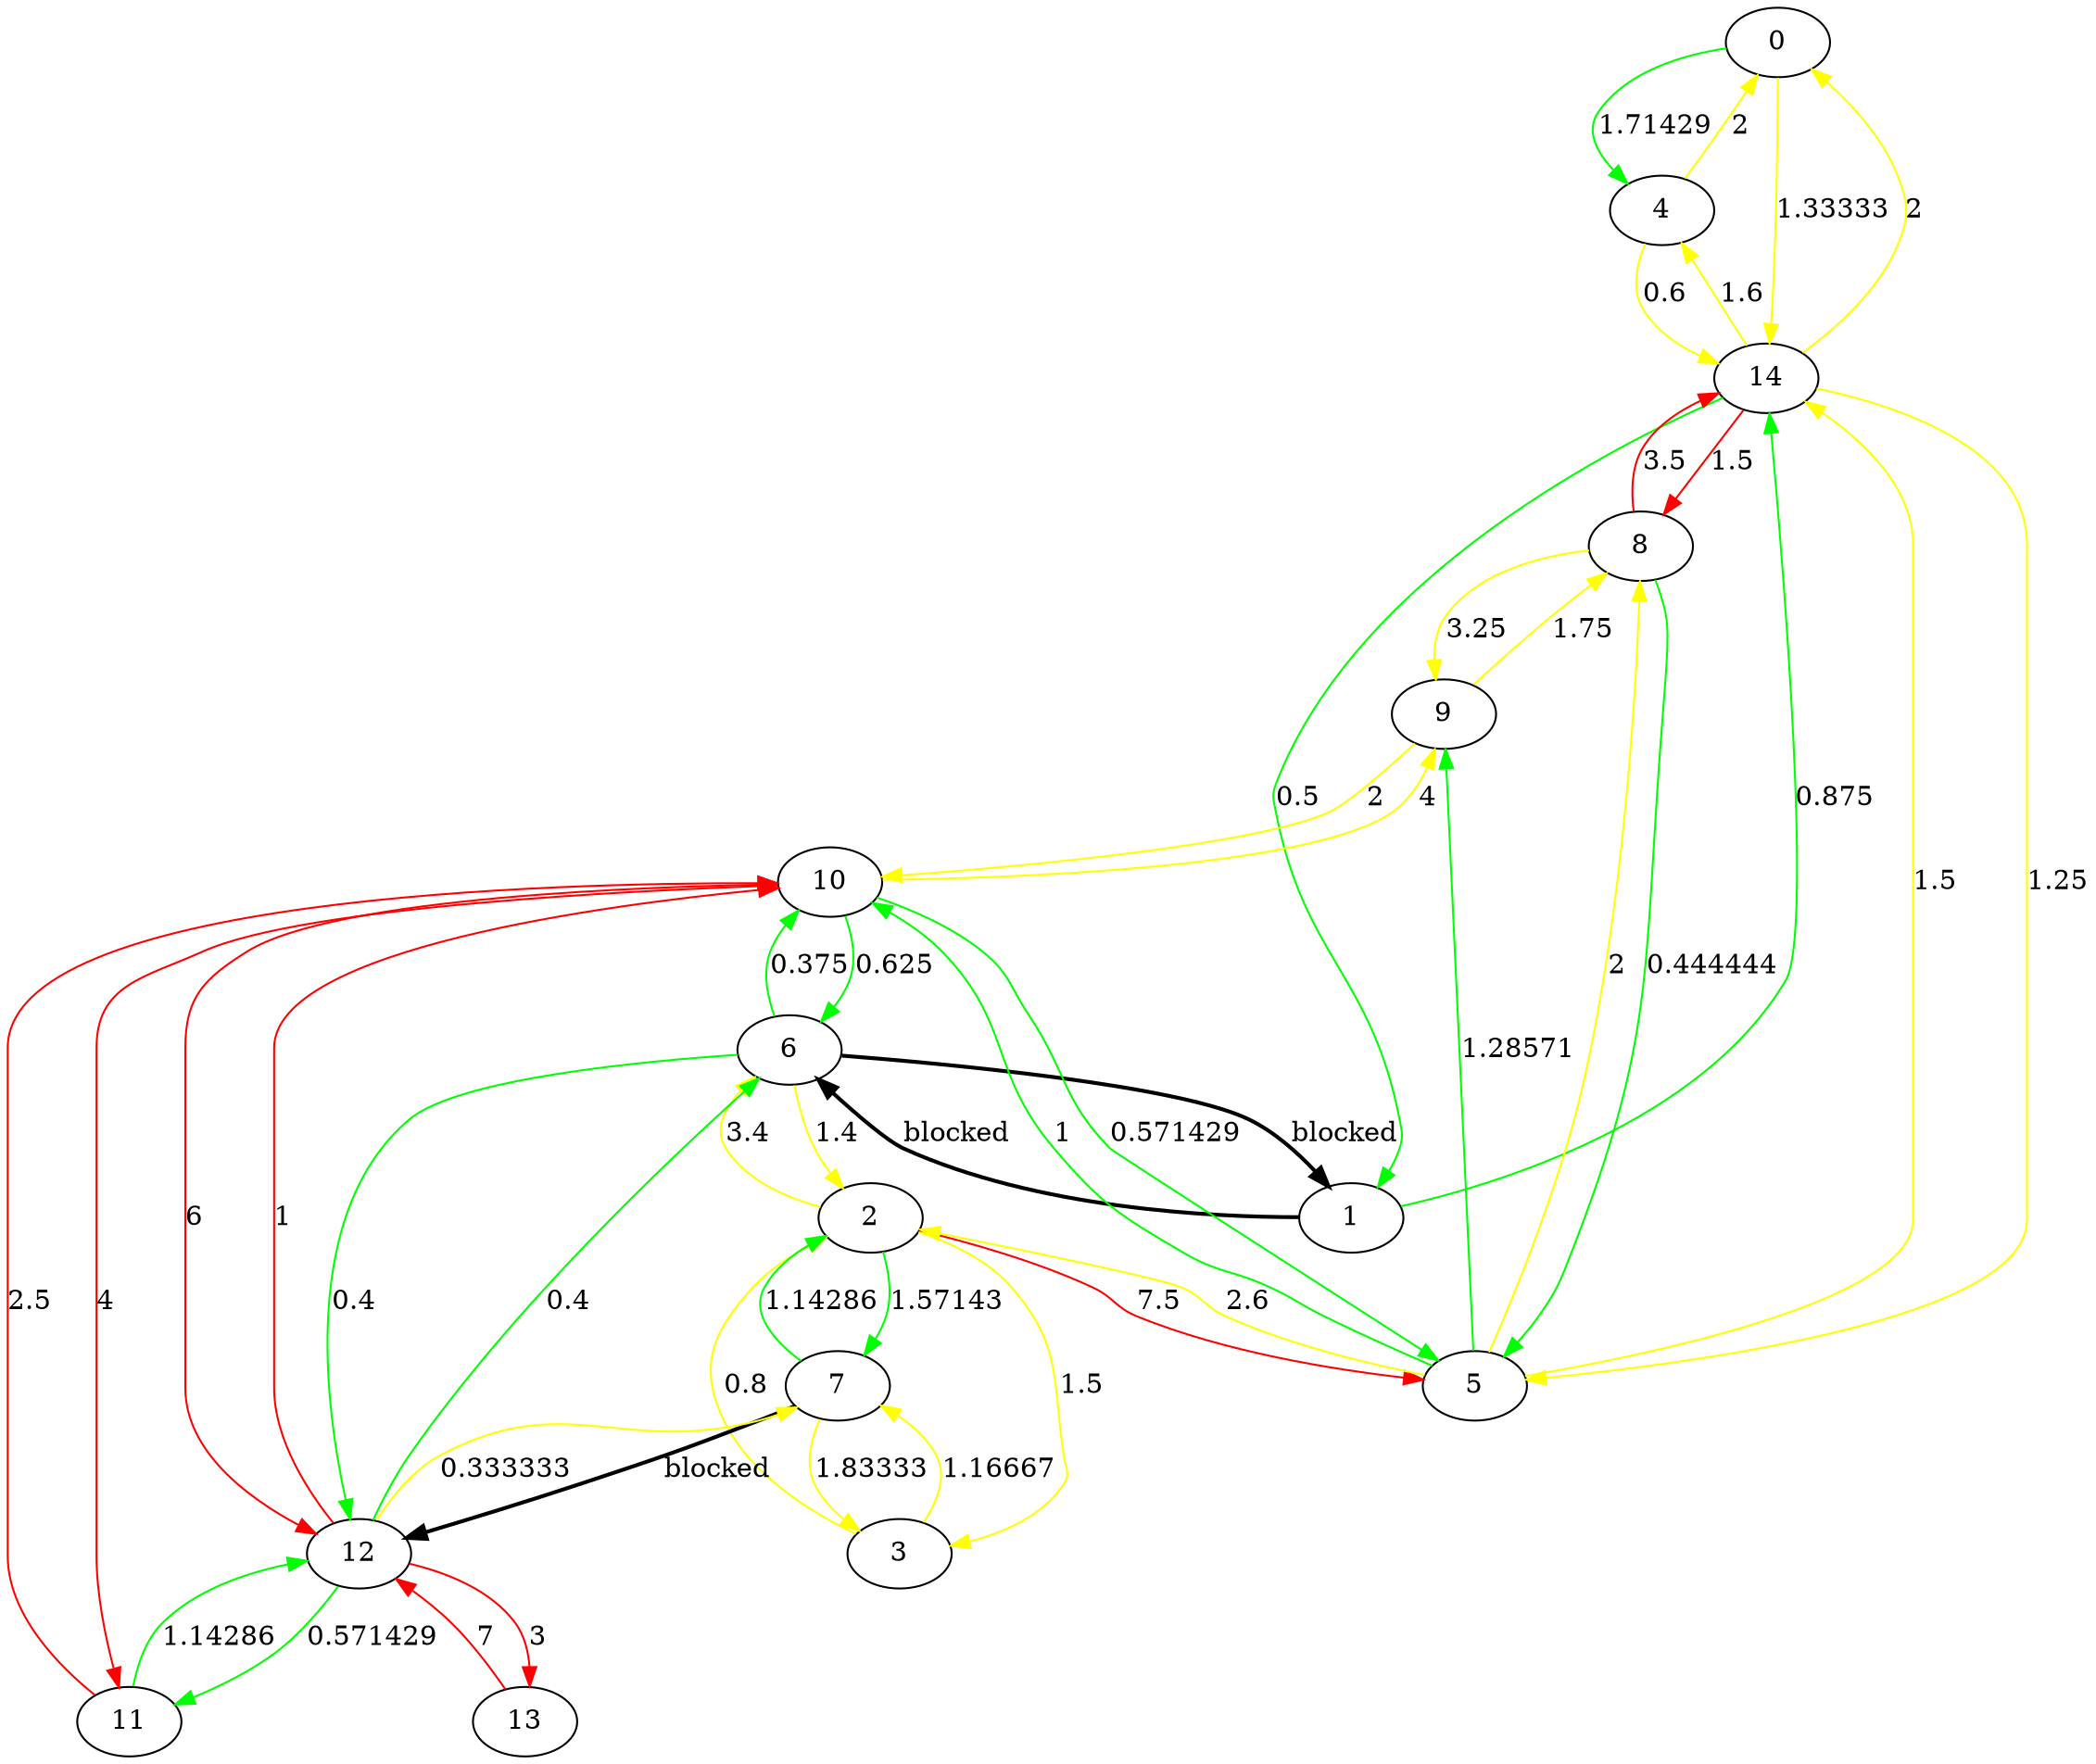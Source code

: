 digraph Test {
0 -> 4[label="1.71429",color= green, penwidth="1"];
0 -> 14[label="1.33333",color= yellow, penwidth="1"];
1 -> 6[label="blocked",color= black, penwidth="2"];
1 -> 14[label="0.875",color= green, penwidth="1"];
2 -> 3[label="1.5",color= yellow, penwidth="1"];
2 -> 5[label="7.5",color= red, penwidth="1"];
2 -> 6[label="3.4",color= yellow, penwidth="1"];
2 -> 7[label="1.57143",color= green, penwidth="1"];
3 -> 2[label="0.8",color= yellow, penwidth="1"];
3 -> 7[label="1.16667",color= yellow, penwidth="1"];
4 -> 0[label="2",color= yellow, penwidth="1"];
4 -> 14[label="0.6",color= yellow, penwidth="1"];
5 -> 2[label="2.6",color= yellow, penwidth="1"];
5 -> 8[label="2",color= yellow, penwidth="1"];
5 -> 9[label="1.28571",color= green, penwidth="1"];
5 -> 10[label="1",color= green, penwidth="1"];
5 -> 14[label="1.5",color= yellow, penwidth="1"];
6 -> 1[label="blocked",color= black, penwidth="2"];
6 -> 2[label="1.4",color= yellow, penwidth="1"];
6 -> 10[label="0.375",color= green, penwidth="1"];
6 -> 12[label="0.4",color= green, penwidth="1"];
7 -> 2[label="1.14286",color= green, penwidth="1"];
7 -> 3[label="1.83333",color= yellow, penwidth="1"];
7 -> 12[label="blocked",color= black, penwidth="2"];
8 -> 5[label="0.444444",color= green, penwidth="1"];
8 -> 9[label="3.25",color= yellow, penwidth="1"];
8 -> 14[label="3.5",color= red, penwidth="1"];
9 -> 8[label="1.75",color= yellow, penwidth="1"];
9 -> 10[label="2",color= yellow, penwidth="1"];
10 -> 5[label="0.571429",color= green, penwidth="1"];
10 -> 6[label="0.625",color= green, penwidth="1"];
10 -> 9[label="4",color= yellow, penwidth="1"];
10 -> 11[label="4",color= red, penwidth="1"];
10 -> 12[label="6",color= red, penwidth="1"];
11 -> 10[label="2.5",color= red, penwidth="1"];
11 -> 12[label="1.14286",color= green, penwidth="1"];
12 -> 6[label="0.4",color= green, penwidth="1"];
12 -> 7[label="0.333333",color= yellow, penwidth="1"];
12 -> 10[label="1",color= red, penwidth="1"];
12 -> 11[label="0.571429",color= green, penwidth="1"];
12 -> 13[label="3",color= red, penwidth="1"];
13 -> 12[label="7",color= red, penwidth="1"];
14 -> 0[label="2",color= yellow, penwidth="1"];
14 -> 1[label="0.5",color= green, penwidth="1"];
14 -> 4[label="1.6",color= yellow, penwidth="1"];
14 -> 5[label="1.25",color= yellow, penwidth="1"];
14 -> 8[label="1.5",color= red, penwidth="1"];
}